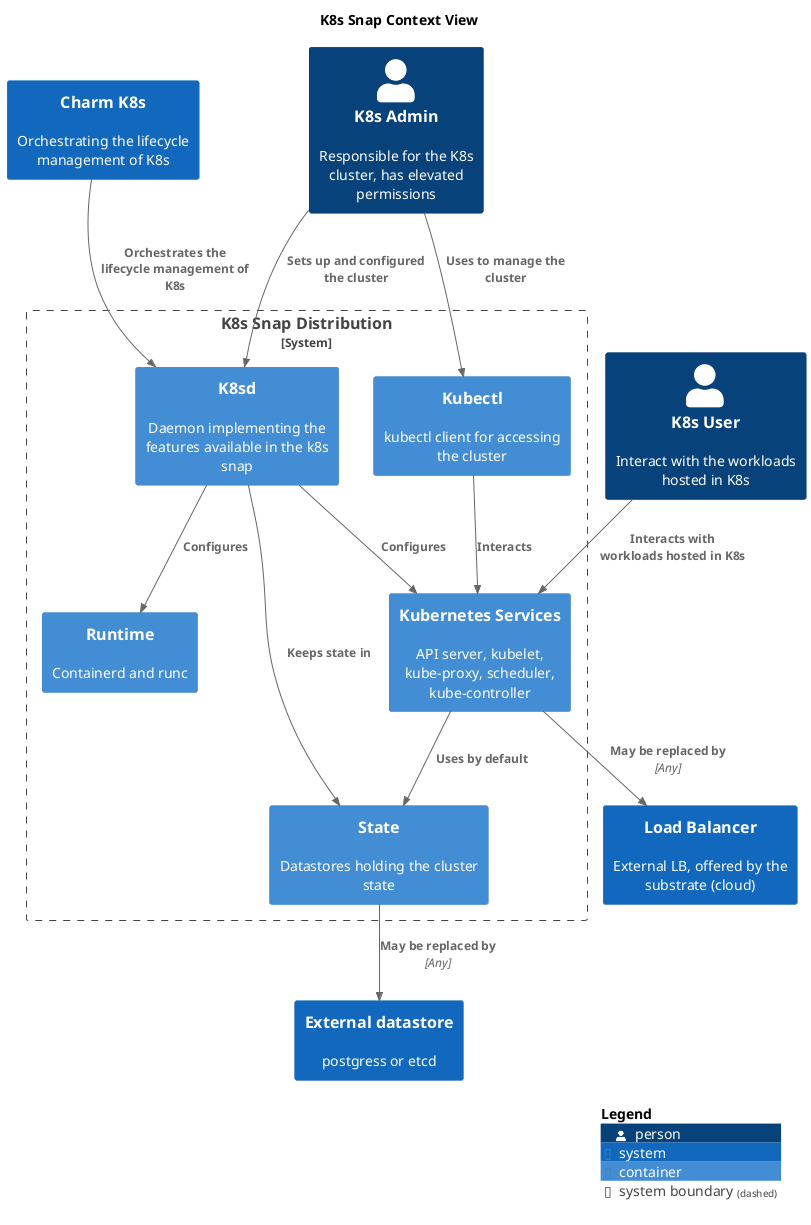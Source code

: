 @startuml
set separator none
title K8s Snap Context View

top to bottom direction

!include <C4/C4>
!include <C4/C4_Context>
!include <C4/C4_Container>

Person(K8sAdmin, "K8s Admin", $descr="Responsible for the K8s cluster, has elevated permissions", $tags="", $link="")
Person(K8sUser, "K8s User", $descr="Interact with the workloads hosted in K8s", $tags="", $link="")
System(CharmK8s, "Charm K8s", $descr="Orchestrating the lifecycle management of K8s", $tags="", $link="")
System(LoadBalancer, "Load Balancer", $descr="External LB, offered by the substrate (cloud)", $tags="", $link="")
System(Externaldatastore, "External datastore", $descr="postgress or etcd", $tags="", $link="")

System_Boundary("K8sSnapDistribution_boundary", "K8s Snap Distribution", $tags="") {
  Container(K8sSnapDistribution.KubernetesServices, "Kubernetes Services", $techn="", $descr="API server, kubelet, kube-proxy, scheduler, kube-controller", $tags="", $link="")
  Container(K8sSnapDistribution.Runtime, "Runtime", $techn="", $descr="Containerd and runc", $tags="", $link="")
  Container(K8sSnapDistribution.K8sd, "K8sd", $techn="", $descr="Daemon implementing the features available in the k8s snap", $tags="", $link="")
  Container(K8sSnapDistribution.State, "State", $techn="", $descr="Datastores holding the cluster state", $tags="", $link="")
  Container(K8sSnapDistribution.Kubectl, "Kubectl", $techn="", $descr="kubectl client for accessing the cluster", $tags="", $link="")
}

Rel(K8sAdmin, K8sSnapDistribution.K8sd, "Sets up and configured the cluster", $techn="", $tags="", $link="")
Rel(K8sAdmin, K8sSnapDistribution.Kubectl, "Uses to manage the cluster", $techn="", $tags="", $link="")
Rel(K8sUser, K8sSnapDistribution.KubernetesServices, "Interacts with workloads hosted in K8s", $techn="", $tags="", $link="")
Rel(CharmK8s, K8sSnapDistribution.K8sd, "Orchestrates the lifecycle management of K8s", $techn="", $tags="", $link="")
Rel(K8sSnapDistribution.State, Externaldatastore, "May be replaced by", $techn="Any", $tags="", $link="")
Rel(K8sSnapDistribution.KubernetesServices, LoadBalancer, "May be replaced by", $techn="Any", $tags="", $link="")
Rel(K8sSnapDistribution.K8sd, K8sSnapDistribution.KubernetesServices, "Configures", $techn="", $tags="", $link="")
Rel(K8sSnapDistribution.KubernetesServices, K8sSnapDistribution.State, "Uses by default", $techn="", $tags="", $link="")
Rel(K8sSnapDistribution.K8sd, K8sSnapDistribution.State, "Keeps state in", $techn="", $tags="", $link="")
Rel(K8sSnapDistribution.Kubectl, K8sSnapDistribution.KubernetesServices, "Interacts", $techn="", $tags="", $link="")
Rel(K8sSnapDistribution.K8sd, K8sSnapDistribution.Runtime, "Configures", $techn="", $tags="", $link="")

SHOW_LEGEND(true)
@enduml